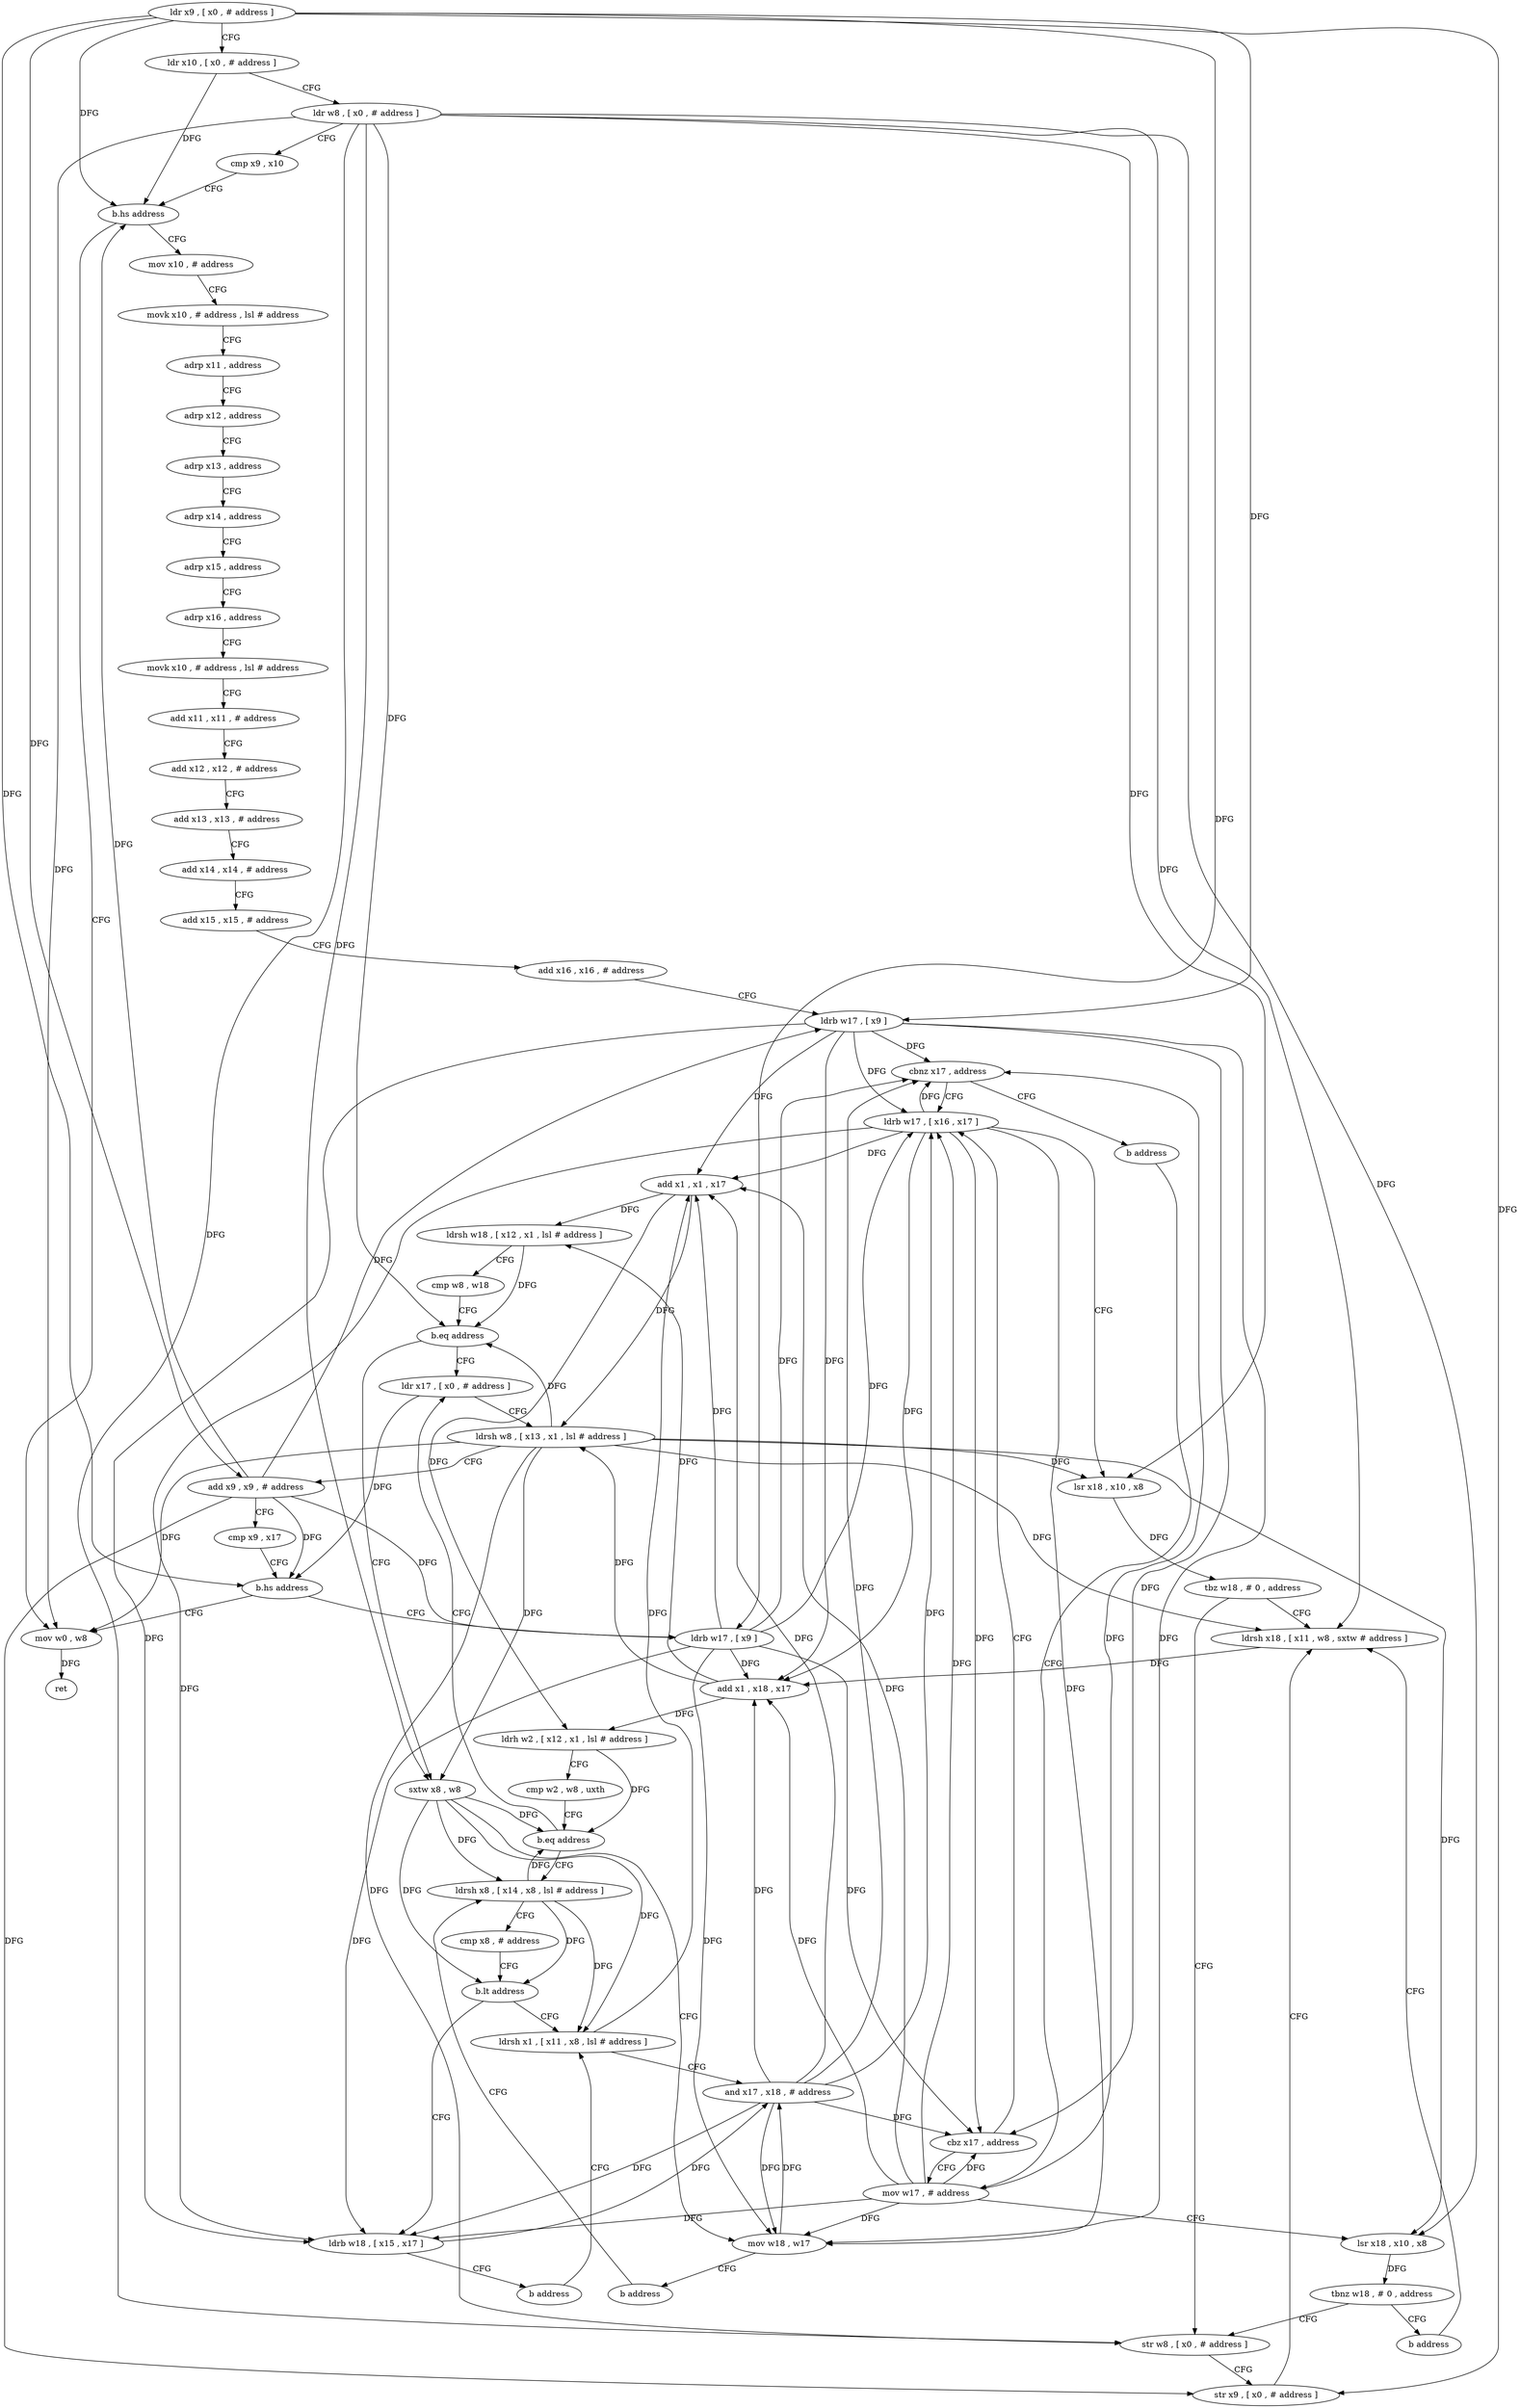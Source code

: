 digraph "func" {
"115200" [label = "ldr x9 , [ x0 , # address ]" ]
"115204" [label = "ldr x10 , [ x0 , # address ]" ]
"115208" [label = "ldr w8 , [ x0 , # address ]" ]
"115212" [label = "cmp x9 , x10" ]
"115216" [label = "b.hs address" ]
"115432" [label = "mov w0 , w8" ]
"115220" [label = "mov x10 , # address" ]
"115436" [label = "ret" ]
"115224" [label = "movk x10 , # address , lsl # address" ]
"115228" [label = "adrp x11 , address" ]
"115232" [label = "adrp x12 , address" ]
"115236" [label = "adrp x13 , address" ]
"115240" [label = "adrp x14 , address" ]
"115244" [label = "adrp x15 , address" ]
"115248" [label = "adrp x16 , address" ]
"115252" [label = "movk x10 , # address , lsl # address" ]
"115256" [label = "add x11 , x11 , # address" ]
"115260" [label = "add x12 , x12 , # address" ]
"115264" [label = "add x13 , x13 , # address" ]
"115268" [label = "add x14 , x14 , # address" ]
"115272" [label = "add x15 , x15 , # address" ]
"115276" [label = "add x16 , x16 , # address" ]
"115280" [label = "ldrb w17 , [ x9 ]" ]
"115284" [label = "cbnz x17 , address" ]
"115320" [label = "ldrb w17 , [ x16 , x17 ]" ]
"115288" [label = "b address" ]
"115324" [label = "lsr x18 , x10 , x8" ]
"115328" [label = "tbz w18 , # 0 , address" ]
"115340" [label = "ldrsh x18 , [ x11 , w8 , sxtw # address ]" ]
"115332" [label = "str w8 , [ x0 , # address ]" ]
"115416" [label = "mov w17 , # address" ]
"115344" [label = "add x1 , x18 , x17" ]
"115348" [label = "ldrsh w18 , [ x12 , x1 , lsl # address ]" ]
"115352" [label = "cmp w8 , w18" ]
"115356" [label = "b.eq address" ]
"115292" [label = "ldr x17 , [ x0 , # address ]" ]
"115360" [label = "sxtw x8 , w8" ]
"115336" [label = "str x9 , [ x0 , # address ]" ]
"115420" [label = "lsr x18 , x10 , x8" ]
"115424" [label = "tbnz w18 , # 0 , address" ]
"115428" [label = "b address" ]
"115296" [label = "ldrsh w8 , [ x13 , x1 , lsl # address ]" ]
"115300" [label = "add x9 , x9 , # address" ]
"115304" [label = "cmp x9 , x17" ]
"115308" [label = "b.hs address" ]
"115312" [label = "ldrb w17 , [ x9 ]" ]
"115364" [label = "mov w18 , w17" ]
"115368" [label = "b address" ]
"115396" [label = "ldrsh x8 , [ x14 , x8 , lsl # address ]" ]
"115316" [label = "cbz x17 , address" ]
"115400" [label = "cmp x8 , # address" ]
"115404" [label = "b.lt address" ]
"115372" [label = "ldrsh x1 , [ x11 , x8 , lsl # address ]" ]
"115408" [label = "ldrb w18 , [ x15 , x17 ]" ]
"115376" [label = "and x17 , x18 , # address" ]
"115380" [label = "add x1 , x1 , x17" ]
"115384" [label = "ldrh w2 , [ x12 , x1 , lsl # address ]" ]
"115388" [label = "cmp w2 , w8 , uxth" ]
"115392" [label = "b.eq address" ]
"115412" [label = "b address" ]
"115200" -> "115204" [ label = "CFG" ]
"115200" -> "115216" [ label = "DFG" ]
"115200" -> "115280" [ label = "DFG" ]
"115200" -> "115336" [ label = "DFG" ]
"115200" -> "115300" [ label = "DFG" ]
"115200" -> "115308" [ label = "DFG" ]
"115200" -> "115312" [ label = "DFG" ]
"115204" -> "115208" [ label = "CFG" ]
"115204" -> "115216" [ label = "DFG" ]
"115208" -> "115212" [ label = "CFG" ]
"115208" -> "115432" [ label = "DFG" ]
"115208" -> "115324" [ label = "DFG" ]
"115208" -> "115340" [ label = "DFG" ]
"115208" -> "115356" [ label = "DFG" ]
"115208" -> "115332" [ label = "DFG" ]
"115208" -> "115420" [ label = "DFG" ]
"115208" -> "115360" [ label = "DFG" ]
"115212" -> "115216" [ label = "CFG" ]
"115216" -> "115432" [ label = "CFG" ]
"115216" -> "115220" [ label = "CFG" ]
"115432" -> "115436" [ label = "DFG" ]
"115220" -> "115224" [ label = "CFG" ]
"115224" -> "115228" [ label = "CFG" ]
"115228" -> "115232" [ label = "CFG" ]
"115232" -> "115236" [ label = "CFG" ]
"115236" -> "115240" [ label = "CFG" ]
"115240" -> "115244" [ label = "CFG" ]
"115244" -> "115248" [ label = "CFG" ]
"115248" -> "115252" [ label = "CFG" ]
"115252" -> "115256" [ label = "CFG" ]
"115256" -> "115260" [ label = "CFG" ]
"115260" -> "115264" [ label = "CFG" ]
"115264" -> "115268" [ label = "CFG" ]
"115268" -> "115272" [ label = "CFG" ]
"115272" -> "115276" [ label = "CFG" ]
"115276" -> "115280" [ label = "CFG" ]
"115280" -> "115284" [ label = "DFG" ]
"115280" -> "115320" [ label = "DFG" ]
"115280" -> "115344" [ label = "DFG" ]
"115280" -> "115364" [ label = "DFG" ]
"115280" -> "115316" [ label = "DFG" ]
"115280" -> "115380" [ label = "DFG" ]
"115280" -> "115408" [ label = "DFG" ]
"115284" -> "115320" [ label = "CFG" ]
"115284" -> "115288" [ label = "CFG" ]
"115320" -> "115324" [ label = "CFG" ]
"115320" -> "115284" [ label = "DFG" ]
"115320" -> "115344" [ label = "DFG" ]
"115320" -> "115364" [ label = "DFG" ]
"115320" -> "115316" [ label = "DFG" ]
"115320" -> "115380" [ label = "DFG" ]
"115320" -> "115408" [ label = "DFG" ]
"115288" -> "115416" [ label = "CFG" ]
"115324" -> "115328" [ label = "DFG" ]
"115328" -> "115340" [ label = "CFG" ]
"115328" -> "115332" [ label = "CFG" ]
"115340" -> "115344" [ label = "DFG" ]
"115332" -> "115336" [ label = "CFG" ]
"115416" -> "115420" [ label = "CFG" ]
"115416" -> "115284" [ label = "DFG" ]
"115416" -> "115320" [ label = "DFG" ]
"115416" -> "115344" [ label = "DFG" ]
"115416" -> "115364" [ label = "DFG" ]
"115416" -> "115316" [ label = "DFG" ]
"115416" -> "115380" [ label = "DFG" ]
"115416" -> "115408" [ label = "DFG" ]
"115344" -> "115348" [ label = "DFG" ]
"115344" -> "115296" [ label = "DFG" ]
"115344" -> "115384" [ label = "DFG" ]
"115348" -> "115352" [ label = "CFG" ]
"115348" -> "115356" [ label = "DFG" ]
"115352" -> "115356" [ label = "CFG" ]
"115356" -> "115292" [ label = "CFG" ]
"115356" -> "115360" [ label = "CFG" ]
"115292" -> "115296" [ label = "CFG" ]
"115292" -> "115308" [ label = "DFG" ]
"115360" -> "115364" [ label = "CFG" ]
"115360" -> "115396" [ label = "DFG" ]
"115360" -> "115404" [ label = "DFG" ]
"115360" -> "115372" [ label = "DFG" ]
"115360" -> "115392" [ label = "DFG" ]
"115336" -> "115340" [ label = "CFG" ]
"115420" -> "115424" [ label = "DFG" ]
"115424" -> "115332" [ label = "CFG" ]
"115424" -> "115428" [ label = "CFG" ]
"115428" -> "115340" [ label = "CFG" ]
"115296" -> "115300" [ label = "CFG" ]
"115296" -> "115432" [ label = "DFG" ]
"115296" -> "115324" [ label = "DFG" ]
"115296" -> "115340" [ label = "DFG" ]
"115296" -> "115332" [ label = "DFG" ]
"115296" -> "115420" [ label = "DFG" ]
"115296" -> "115356" [ label = "DFG" ]
"115296" -> "115360" [ label = "DFG" ]
"115300" -> "115304" [ label = "CFG" ]
"115300" -> "115280" [ label = "DFG" ]
"115300" -> "115336" [ label = "DFG" ]
"115300" -> "115216" [ label = "DFG" ]
"115300" -> "115308" [ label = "DFG" ]
"115300" -> "115312" [ label = "DFG" ]
"115304" -> "115308" [ label = "CFG" ]
"115308" -> "115432" [ label = "CFG" ]
"115308" -> "115312" [ label = "CFG" ]
"115312" -> "115316" [ label = "DFG" ]
"115312" -> "115284" [ label = "DFG" ]
"115312" -> "115320" [ label = "DFG" ]
"115312" -> "115344" [ label = "DFG" ]
"115312" -> "115364" [ label = "DFG" ]
"115312" -> "115380" [ label = "DFG" ]
"115312" -> "115408" [ label = "DFG" ]
"115364" -> "115368" [ label = "CFG" ]
"115364" -> "115376" [ label = "DFG" ]
"115368" -> "115396" [ label = "CFG" ]
"115396" -> "115400" [ label = "CFG" ]
"115396" -> "115404" [ label = "DFG" ]
"115396" -> "115372" [ label = "DFG" ]
"115396" -> "115392" [ label = "DFG" ]
"115316" -> "115416" [ label = "CFG" ]
"115316" -> "115320" [ label = "CFG" ]
"115400" -> "115404" [ label = "CFG" ]
"115404" -> "115372" [ label = "CFG" ]
"115404" -> "115408" [ label = "CFG" ]
"115372" -> "115376" [ label = "CFG" ]
"115372" -> "115380" [ label = "DFG" ]
"115408" -> "115412" [ label = "CFG" ]
"115408" -> "115376" [ label = "DFG" ]
"115376" -> "115380" [ label = "DFG" ]
"115376" -> "115284" [ label = "DFG" ]
"115376" -> "115320" [ label = "DFG" ]
"115376" -> "115344" [ label = "DFG" ]
"115376" -> "115364" [ label = "DFG" ]
"115376" -> "115316" [ label = "DFG" ]
"115376" -> "115408" [ label = "DFG" ]
"115380" -> "115384" [ label = "DFG" ]
"115380" -> "115348" [ label = "DFG" ]
"115380" -> "115296" [ label = "DFG" ]
"115384" -> "115388" [ label = "CFG" ]
"115384" -> "115392" [ label = "DFG" ]
"115388" -> "115392" [ label = "CFG" ]
"115392" -> "115292" [ label = "CFG" ]
"115392" -> "115396" [ label = "CFG" ]
"115412" -> "115372" [ label = "CFG" ]
}
